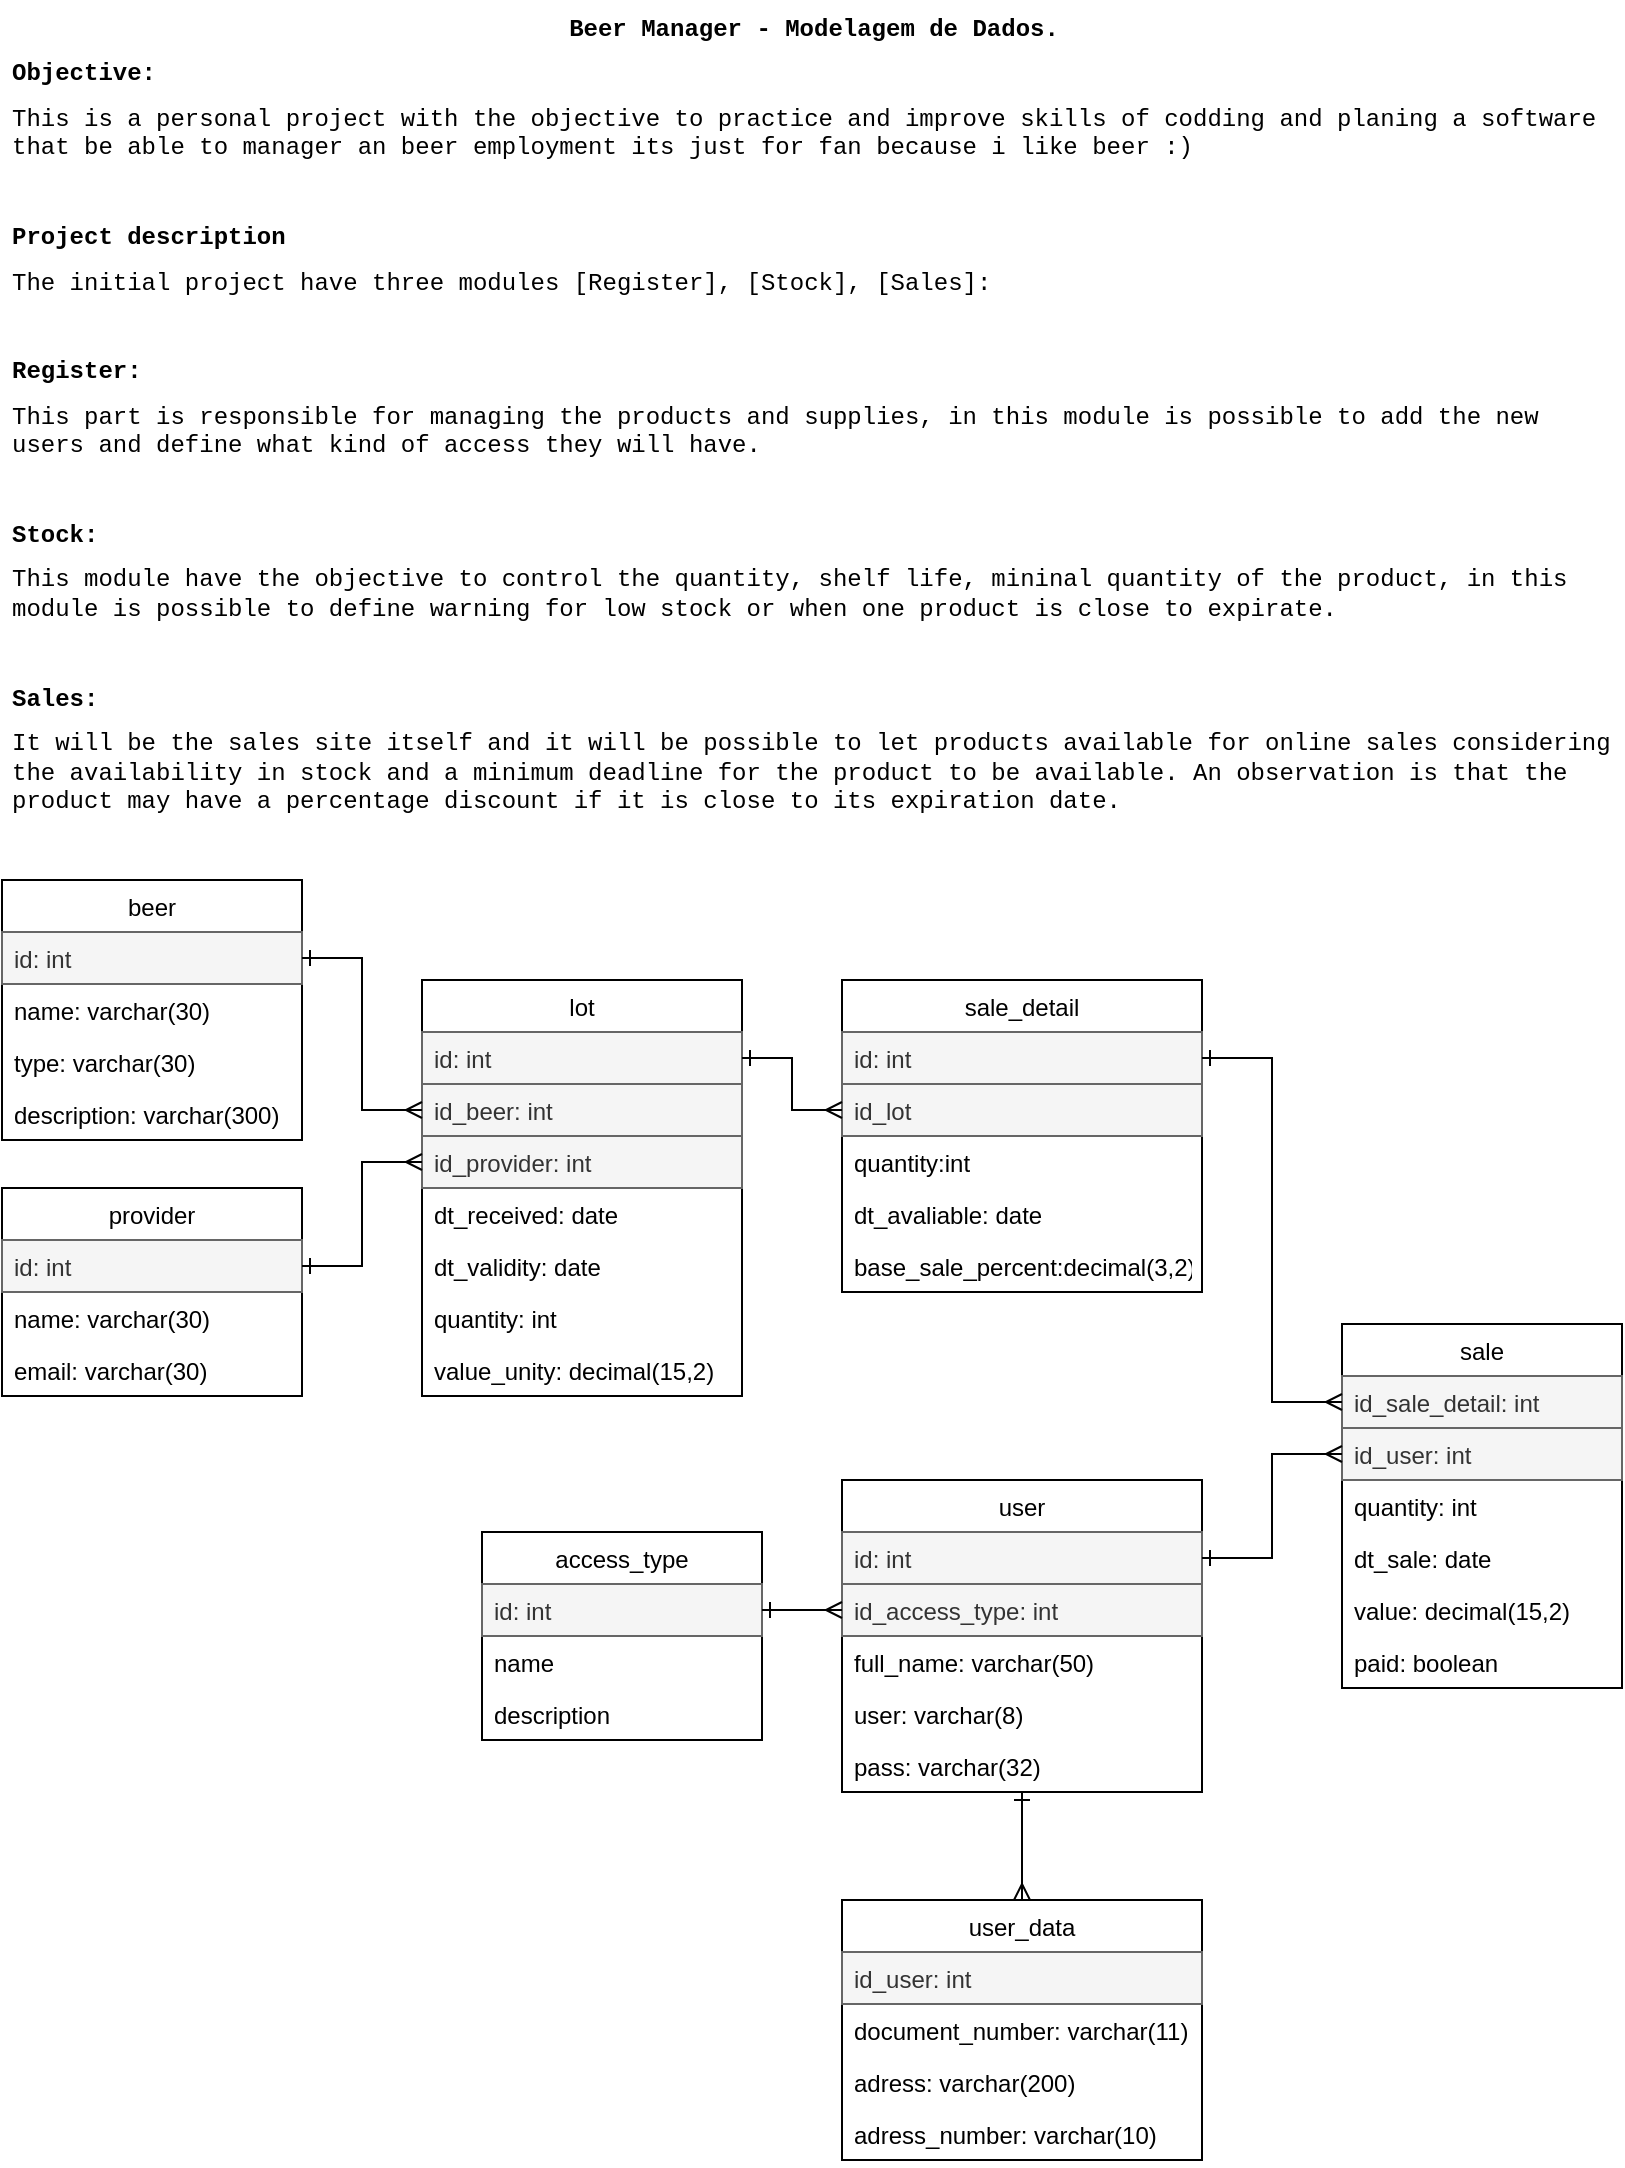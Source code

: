 <mxfile version="16.5.2" type="device"><diagram id="PSYAbnOFsdf5s4Mp5-Mc" name="Page-1"><mxGraphModel dx="1019" dy="533" grid="1" gridSize="10" guides="1" tooltips="1" connect="1" arrows="1" fold="1" page="1" pageScale="1" pageWidth="827" pageHeight="1169" math="0" shadow="0"><root><mxCell id="0"/><mxCell id="1" parent="0"/><mxCell id="6pkkc_WsakYaUjxMpcyN-16" value="beer" style="swimlane;fontStyle=0;childLayout=stackLayout;horizontal=1;startSize=26;fillColor=none;horizontalStack=0;resizeParent=1;resizeParentMax=0;resizeLast=0;collapsible=1;marginBottom=0;" parent="1" vertex="1"><mxGeometry x="10" y="440" width="150" height="130" as="geometry"/></mxCell><mxCell id="6pkkc_WsakYaUjxMpcyN-17" value="id: int" style="text;strokeColor=#666666;fillColor=#f5f5f5;align=left;verticalAlign=top;spacingLeft=4;spacingRight=4;overflow=hidden;rotatable=0;points=[[0,0.5],[1,0.5]];portConstraint=eastwest;fontColor=#333333;" parent="6pkkc_WsakYaUjxMpcyN-16" vertex="1"><mxGeometry y="26" width="150" height="26" as="geometry"/></mxCell><mxCell id="6pkkc_WsakYaUjxMpcyN-30" value="name: varchar(30)" style="text;strokeColor=none;fillColor=none;align=left;verticalAlign=top;spacingLeft=4;spacingRight=4;overflow=hidden;rotatable=0;points=[[0,0.5],[1,0.5]];portConstraint=eastwest;" parent="6pkkc_WsakYaUjxMpcyN-16" vertex="1"><mxGeometry y="52" width="150" height="26" as="geometry"/></mxCell><mxCell id="6pkkc_WsakYaUjxMpcyN-18" value="type: varchar(30)" style="text;strokeColor=none;fillColor=none;align=left;verticalAlign=top;spacingLeft=4;spacingRight=4;overflow=hidden;rotatable=0;points=[[0,0.5],[1,0.5]];portConstraint=eastwest;" parent="6pkkc_WsakYaUjxMpcyN-16" vertex="1"><mxGeometry y="78" width="150" height="26" as="geometry"/></mxCell><mxCell id="uw3EsB_Ctjlw4YhC1niQ-48" value="description: varchar(300)" style="text;strokeColor=none;fillColor=none;align=left;verticalAlign=top;spacingLeft=4;spacingRight=4;overflow=hidden;rotatable=0;points=[[0,0.5],[1,0.5]];portConstraint=eastwest;" vertex="1" parent="6pkkc_WsakYaUjxMpcyN-16"><mxGeometry y="104" width="150" height="26" as="geometry"/></mxCell><mxCell id="6pkkc_WsakYaUjxMpcyN-21" value="provider" style="swimlane;fontStyle=0;childLayout=stackLayout;horizontal=1;startSize=26;fillColor=none;horizontalStack=0;resizeParent=1;resizeParentMax=0;resizeLast=0;collapsible=1;marginBottom=0;" parent="1" vertex="1"><mxGeometry x="10" y="594" width="150" height="104" as="geometry"/></mxCell><mxCell id="6pkkc_WsakYaUjxMpcyN-22" value="id: int" style="text;strokeColor=#666666;fillColor=#f5f5f5;align=left;verticalAlign=top;spacingLeft=4;spacingRight=4;overflow=hidden;rotatable=0;points=[[0,0.5],[1,0.5]];portConstraint=eastwest;fontColor=#333333;" parent="6pkkc_WsakYaUjxMpcyN-21" vertex="1"><mxGeometry y="26" width="150" height="26" as="geometry"/></mxCell><mxCell id="6pkkc_WsakYaUjxMpcyN-29" value="name: varchar(30)" style="text;strokeColor=none;fillColor=none;align=left;verticalAlign=top;spacingLeft=4;spacingRight=4;overflow=hidden;rotatable=0;points=[[0,0.5],[1,0.5]];portConstraint=eastwest;" parent="6pkkc_WsakYaUjxMpcyN-21" vertex="1"><mxGeometry y="52" width="150" height="26" as="geometry"/></mxCell><mxCell id="6pkkc_WsakYaUjxMpcyN-23" value="email: varchar(30)" style="text;strokeColor=none;fillColor=none;align=left;verticalAlign=top;spacingLeft=4;spacingRight=4;overflow=hidden;rotatable=0;points=[[0,0.5],[1,0.5]];portConstraint=eastwest;" parent="6pkkc_WsakYaUjxMpcyN-21" vertex="1"><mxGeometry y="78" width="150" height="26" as="geometry"/></mxCell><mxCell id="6pkkc_WsakYaUjxMpcyN-31" value="lot" style="swimlane;fontStyle=0;childLayout=stackLayout;horizontal=1;startSize=26;fillColor=none;horizontalStack=0;resizeParent=1;resizeParentMax=0;resizeLast=0;collapsible=1;marginBottom=0;" parent="1" vertex="1"><mxGeometry x="220" y="490" width="160" height="208" as="geometry"/></mxCell><mxCell id="uw3EsB_Ctjlw4YhC1niQ-36" value="id: int" style="text;strokeColor=#666666;fillColor=#f5f5f5;align=left;verticalAlign=top;spacingLeft=4;spacingRight=4;overflow=hidden;rotatable=0;points=[[0,0.5],[1,0.5]];portConstraint=eastwest;fontColor=#333333;" vertex="1" parent="6pkkc_WsakYaUjxMpcyN-31"><mxGeometry y="26" width="160" height="26" as="geometry"/></mxCell><mxCell id="6pkkc_WsakYaUjxMpcyN-32" value="id_beer: int" style="text;strokeColor=#666666;fillColor=#f5f5f5;align=left;verticalAlign=top;spacingLeft=4;spacingRight=4;overflow=hidden;rotatable=0;points=[[0,0.5],[1,0.5]];portConstraint=eastwest;fontColor=#333333;" parent="6pkkc_WsakYaUjxMpcyN-31" vertex="1"><mxGeometry y="52" width="160" height="26" as="geometry"/></mxCell><mxCell id="6pkkc_WsakYaUjxMpcyN-35" value="id_provider: int" style="text;strokeColor=#666666;fillColor=#f5f5f5;align=left;verticalAlign=top;spacingLeft=4;spacingRight=4;overflow=hidden;rotatable=0;points=[[0,0.5],[1,0.5]];portConstraint=eastwest;fontColor=#333333;" parent="6pkkc_WsakYaUjxMpcyN-31" vertex="1"><mxGeometry y="78" width="160" height="26" as="geometry"/></mxCell><mxCell id="6pkkc_WsakYaUjxMpcyN-33" value="dt_received: date" style="text;strokeColor=none;fillColor=none;align=left;verticalAlign=top;spacingLeft=4;spacingRight=4;overflow=hidden;rotatable=0;points=[[0,0.5],[1,0.5]];portConstraint=eastwest;" parent="6pkkc_WsakYaUjxMpcyN-31" vertex="1"><mxGeometry y="104" width="160" height="26" as="geometry"/></mxCell><mxCell id="6pkkc_WsakYaUjxMpcyN-34" value="dt_validity: date" style="text;strokeColor=none;fillColor=none;align=left;verticalAlign=top;spacingLeft=4;spacingRight=4;overflow=hidden;rotatable=0;points=[[0,0.5],[1,0.5]];portConstraint=eastwest;" parent="6pkkc_WsakYaUjxMpcyN-31" vertex="1"><mxGeometry y="130" width="160" height="26" as="geometry"/></mxCell><mxCell id="6pkkc_WsakYaUjxMpcyN-38" value="quantity: int" style="text;strokeColor=none;fillColor=none;align=left;verticalAlign=top;spacingLeft=4;spacingRight=4;overflow=hidden;rotatable=0;points=[[0,0.5],[1,0.5]];portConstraint=eastwest;" parent="6pkkc_WsakYaUjxMpcyN-31" vertex="1"><mxGeometry y="156" width="160" height="26" as="geometry"/></mxCell><mxCell id="6pkkc_WsakYaUjxMpcyN-39" value="value_unity: decimal(15,2)" style="text;strokeColor=none;fillColor=none;align=left;verticalAlign=top;spacingLeft=4;spacingRight=4;overflow=hidden;rotatable=0;points=[[0,0.5],[1,0.5]];portConstraint=eastwest;" parent="6pkkc_WsakYaUjxMpcyN-31" vertex="1"><mxGeometry y="182" width="160" height="26" as="geometry"/></mxCell><mxCell id="6pkkc_WsakYaUjxMpcyN-36" style="edgeStyle=orthogonalEdgeStyle;rounded=0;orthogonalLoop=1;jettySize=auto;html=1;startArrow=ERone;startFill=0;endArrow=ERmany;endFill=0;" parent="1" source="6pkkc_WsakYaUjxMpcyN-22" target="6pkkc_WsakYaUjxMpcyN-35" edge="1"><mxGeometry relative="1" as="geometry"/></mxCell><mxCell id="6pkkc_WsakYaUjxMpcyN-37" style="edgeStyle=orthogonalEdgeStyle;rounded=0;orthogonalLoop=1;jettySize=auto;html=1;startArrow=ERone;startFill=0;endArrow=ERmany;endFill=0;" parent="1" source="6pkkc_WsakYaUjxMpcyN-17" target="6pkkc_WsakYaUjxMpcyN-32" edge="1"><mxGeometry relative="1" as="geometry"/></mxCell><mxCell id="uw3EsB_Ctjlw4YhC1niQ-19" value="" style="edgeStyle=orthogonalEdgeStyle;rounded=0;orthogonalLoop=1;jettySize=auto;html=1;startArrow=ERone;startFill=0;endArrow=ERmany;endFill=0;" edge="1" parent="1" source="uw3EsB_Ctjlw4YhC1niQ-1" target="uw3EsB_Ctjlw4YhC1niQ-13"><mxGeometry relative="1" as="geometry"/></mxCell><mxCell id="uw3EsB_Ctjlw4YhC1niQ-1" value="user" style="swimlane;fontStyle=0;childLayout=stackLayout;horizontal=1;startSize=26;fillColor=none;horizontalStack=0;resizeParent=1;resizeParentMax=0;resizeLast=0;collapsible=1;marginBottom=0;" vertex="1" parent="1"><mxGeometry x="430" y="740" width="180" height="156" as="geometry"/></mxCell><mxCell id="uw3EsB_Ctjlw4YhC1niQ-2" value="id: int" style="text;strokeColor=#666666;fillColor=#f5f5f5;align=left;verticalAlign=top;spacingLeft=4;spacingRight=4;overflow=hidden;rotatable=0;points=[[0,0.5],[1,0.5]];portConstraint=eastwest;fontColor=#333333;" vertex="1" parent="uw3EsB_Ctjlw4YhC1niQ-1"><mxGeometry y="26" width="180" height="26" as="geometry"/></mxCell><mxCell id="uw3EsB_Ctjlw4YhC1niQ-9" value="id_access_type: int" style="text;strokeColor=#666666;fillColor=#f5f5f5;align=left;verticalAlign=top;spacingLeft=4;spacingRight=4;overflow=hidden;rotatable=0;points=[[0,0.5],[1,0.5]];portConstraint=eastwest;fontColor=#333333;" vertex="1" parent="uw3EsB_Ctjlw4YhC1niQ-1"><mxGeometry y="52" width="180" height="26" as="geometry"/></mxCell><mxCell id="uw3EsB_Ctjlw4YhC1niQ-3" value="full_name: varchar(50)" style="text;strokeColor=none;fillColor=none;align=left;verticalAlign=top;spacingLeft=4;spacingRight=4;overflow=hidden;rotatable=0;points=[[0,0.5],[1,0.5]];portConstraint=eastwest;" vertex="1" parent="uw3EsB_Ctjlw4YhC1niQ-1"><mxGeometry y="78" width="180" height="26" as="geometry"/></mxCell><mxCell id="uw3EsB_Ctjlw4YhC1niQ-11" value="user: varchar(8)" style="text;strokeColor=none;fillColor=none;align=left;verticalAlign=top;spacingLeft=4;spacingRight=4;overflow=hidden;rotatable=0;points=[[0,0.5],[1,0.5]];portConstraint=eastwest;" vertex="1" parent="uw3EsB_Ctjlw4YhC1niQ-1"><mxGeometry y="104" width="180" height="26" as="geometry"/></mxCell><mxCell id="uw3EsB_Ctjlw4YhC1niQ-12" value="pass: varchar(32)" style="text;strokeColor=none;fillColor=none;align=left;verticalAlign=top;spacingLeft=4;spacingRight=4;overflow=hidden;rotatable=0;points=[[0,0.5],[1,0.5]];portConstraint=eastwest;" vertex="1" parent="uw3EsB_Ctjlw4YhC1niQ-1"><mxGeometry y="130" width="180" height="26" as="geometry"/></mxCell><mxCell id="uw3EsB_Ctjlw4YhC1niQ-5" value="access_type" style="swimlane;fontStyle=0;childLayout=stackLayout;horizontal=1;startSize=26;fillColor=none;horizontalStack=0;resizeParent=1;resizeParentMax=0;resizeLast=0;collapsible=1;marginBottom=0;" vertex="1" parent="1"><mxGeometry x="250" y="766" width="140" height="104" as="geometry"/></mxCell><mxCell id="uw3EsB_Ctjlw4YhC1niQ-6" value="id: int" style="text;strokeColor=#666666;fillColor=#f5f5f5;align=left;verticalAlign=top;spacingLeft=4;spacingRight=4;overflow=hidden;rotatable=0;points=[[0,0.5],[1,0.5]];portConstraint=eastwest;fontColor=#333333;" vertex="1" parent="uw3EsB_Ctjlw4YhC1niQ-5"><mxGeometry y="26" width="140" height="26" as="geometry"/></mxCell><mxCell id="uw3EsB_Ctjlw4YhC1niQ-7" value="name" style="text;strokeColor=none;fillColor=none;align=left;verticalAlign=top;spacingLeft=4;spacingRight=4;overflow=hidden;rotatable=0;points=[[0,0.5],[1,0.5]];portConstraint=eastwest;" vertex="1" parent="uw3EsB_Ctjlw4YhC1niQ-5"><mxGeometry y="52" width="140" height="26" as="geometry"/></mxCell><mxCell id="uw3EsB_Ctjlw4YhC1niQ-49" value="description" style="text;strokeColor=none;fillColor=none;align=left;verticalAlign=top;spacingLeft=4;spacingRight=4;overflow=hidden;rotatable=0;points=[[0,0.5],[1,0.5]];portConstraint=eastwest;" vertex="1" parent="uw3EsB_Ctjlw4YhC1niQ-5"><mxGeometry y="78" width="140" height="26" as="geometry"/></mxCell><mxCell id="uw3EsB_Ctjlw4YhC1niQ-10" style="edgeStyle=orthogonalEdgeStyle;rounded=0;orthogonalLoop=1;jettySize=auto;html=1;startArrow=ERone;startFill=0;endArrow=ERmany;endFill=0;" edge="1" parent="1" source="uw3EsB_Ctjlw4YhC1niQ-6" target="uw3EsB_Ctjlw4YhC1niQ-9"><mxGeometry relative="1" as="geometry"/></mxCell><mxCell id="uw3EsB_Ctjlw4YhC1niQ-13" value="user_data" style="swimlane;fontStyle=0;childLayout=stackLayout;horizontal=1;startSize=26;fillColor=none;horizontalStack=0;resizeParent=1;resizeParentMax=0;resizeLast=0;collapsible=1;marginBottom=0;" vertex="1" parent="1"><mxGeometry x="430" y="950" width="180" height="130" as="geometry"/></mxCell><mxCell id="uw3EsB_Ctjlw4YhC1niQ-14" value="id_user: int" style="text;strokeColor=#666666;fillColor=#f5f5f5;align=left;verticalAlign=top;spacingLeft=4;spacingRight=4;overflow=hidden;rotatable=0;points=[[0,0.5],[1,0.5]];portConstraint=eastwest;fontColor=#333333;" vertex="1" parent="uw3EsB_Ctjlw4YhC1niQ-13"><mxGeometry y="26" width="180" height="26" as="geometry"/></mxCell><mxCell id="uw3EsB_Ctjlw4YhC1niQ-15" value="document_number: varchar(11)" style="text;strokeColor=none;fillColor=none;align=left;verticalAlign=top;spacingLeft=4;spacingRight=4;overflow=hidden;rotatable=0;points=[[0,0.5],[1,0.5]];portConstraint=eastwest;" vertex="1" parent="uw3EsB_Ctjlw4YhC1niQ-13"><mxGeometry y="52" width="180" height="26" as="geometry"/></mxCell><mxCell id="uw3EsB_Ctjlw4YhC1niQ-16" value="adress: varchar(200)" style="text;strokeColor=none;fillColor=none;align=left;verticalAlign=top;spacingLeft=4;spacingRight=4;overflow=hidden;rotatable=0;points=[[0,0.5],[1,0.5]];portConstraint=eastwest;" vertex="1" parent="uw3EsB_Ctjlw4YhC1niQ-13"><mxGeometry y="78" width="180" height="26" as="geometry"/></mxCell><mxCell id="uw3EsB_Ctjlw4YhC1niQ-50" value="adress_number: varchar(10)" style="text;strokeColor=none;fillColor=none;align=left;verticalAlign=top;spacingLeft=4;spacingRight=4;overflow=hidden;rotatable=0;points=[[0,0.5],[1,0.5]];portConstraint=eastwest;" vertex="1" parent="uw3EsB_Ctjlw4YhC1niQ-13"><mxGeometry y="104" width="180" height="26" as="geometry"/></mxCell><mxCell id="uw3EsB_Ctjlw4YhC1niQ-20" value="sale" style="swimlane;fontStyle=0;childLayout=stackLayout;horizontal=1;startSize=26;fillColor=none;horizontalStack=0;resizeParent=1;resizeParentMax=0;resizeLast=0;collapsible=1;marginBottom=0;" vertex="1" parent="1"><mxGeometry x="680" y="662" width="140" height="182" as="geometry"/></mxCell><mxCell id="uw3EsB_Ctjlw4YhC1niQ-21" value="id_sale_detail: int" style="text;strokeColor=#666666;fillColor=#f5f5f5;align=left;verticalAlign=top;spacingLeft=4;spacingRight=4;overflow=hidden;rotatable=0;points=[[0,0.5],[1,0.5]];portConstraint=eastwest;fontColor=#333333;" vertex="1" parent="uw3EsB_Ctjlw4YhC1niQ-20"><mxGeometry y="26" width="140" height="26" as="geometry"/></mxCell><mxCell id="uw3EsB_Ctjlw4YhC1niQ-41" value="id_user: int" style="text;strokeColor=#666666;fillColor=#f5f5f5;align=left;verticalAlign=top;spacingLeft=4;spacingRight=4;overflow=hidden;rotatable=0;points=[[0,0.5],[1,0.5]];portConstraint=eastwest;fontColor=#333333;" vertex="1" parent="uw3EsB_Ctjlw4YhC1niQ-20"><mxGeometry y="52" width="140" height="26" as="geometry"/></mxCell><mxCell id="uw3EsB_Ctjlw4YhC1niQ-42" value="quantity: int" style="text;strokeColor=none;fillColor=none;align=left;verticalAlign=top;spacingLeft=4;spacingRight=4;overflow=hidden;rotatable=0;points=[[0,0.5],[1,0.5]];portConstraint=eastwest;" vertex="1" parent="uw3EsB_Ctjlw4YhC1niQ-20"><mxGeometry y="78" width="140" height="26" as="geometry"/></mxCell><mxCell id="uw3EsB_Ctjlw4YhC1niQ-23" value="dt_sale: date" style="text;strokeColor=none;fillColor=none;align=left;verticalAlign=top;spacingLeft=4;spacingRight=4;overflow=hidden;rotatable=0;points=[[0,0.5],[1,0.5]];portConstraint=eastwest;" vertex="1" parent="uw3EsB_Ctjlw4YhC1niQ-20"><mxGeometry y="104" width="140" height="26" as="geometry"/></mxCell><mxCell id="uw3EsB_Ctjlw4YhC1niQ-45" value="value: decimal(15,2)" style="text;strokeColor=none;fillColor=none;align=left;verticalAlign=top;spacingLeft=4;spacingRight=4;overflow=hidden;rotatable=0;points=[[0,0.5],[1,0.5]];portConstraint=eastwest;" vertex="1" parent="uw3EsB_Ctjlw4YhC1niQ-20"><mxGeometry y="130" width="140" height="26" as="geometry"/></mxCell><mxCell id="uw3EsB_Ctjlw4YhC1niQ-47" value="paid: boolean" style="text;strokeColor=none;fillColor=none;align=left;verticalAlign=top;spacingLeft=4;spacingRight=4;overflow=hidden;rotatable=0;points=[[0,0.5],[1,0.5]];portConstraint=eastwest;" vertex="1" parent="uw3EsB_Ctjlw4YhC1niQ-20"><mxGeometry y="156" width="140" height="26" as="geometry"/></mxCell><mxCell id="uw3EsB_Ctjlw4YhC1niQ-29" value="sale_detail" style="swimlane;fontStyle=0;childLayout=stackLayout;horizontal=1;startSize=26;fillColor=none;horizontalStack=0;resizeParent=1;resizeParentMax=0;resizeLast=0;collapsible=1;marginBottom=0;" vertex="1" parent="1"><mxGeometry x="430" y="490" width="180" height="156" as="geometry"/></mxCell><mxCell id="uw3EsB_Ctjlw4YhC1niQ-39" value="id: int" style="text;strokeColor=#666666;fillColor=#f5f5f5;align=left;verticalAlign=top;spacingLeft=4;spacingRight=4;overflow=hidden;rotatable=0;points=[[0,0.5],[1,0.5]];portConstraint=eastwest;fontColor=#333333;" vertex="1" parent="uw3EsB_Ctjlw4YhC1niQ-29"><mxGeometry y="26" width="180" height="26" as="geometry"/></mxCell><mxCell id="uw3EsB_Ctjlw4YhC1niQ-37" value="id_lot" style="text;strokeColor=#666666;fillColor=#f5f5f5;align=left;verticalAlign=top;spacingLeft=4;spacingRight=4;overflow=hidden;rotatable=0;points=[[0,0.5],[1,0.5]];portConstraint=eastwest;fontColor=#333333;" vertex="1" parent="uw3EsB_Ctjlw4YhC1niQ-29"><mxGeometry y="52" width="180" height="26" as="geometry"/></mxCell><mxCell id="uw3EsB_Ctjlw4YhC1niQ-30" value="quantity:int" style="text;strokeColor=none;fillColor=none;align=left;verticalAlign=top;spacingLeft=4;spacingRight=4;overflow=hidden;rotatable=0;points=[[0,0.5],[1,0.5]];portConstraint=eastwest;" vertex="1" parent="uw3EsB_Ctjlw4YhC1niQ-29"><mxGeometry y="78" width="180" height="26" as="geometry"/></mxCell><mxCell id="uw3EsB_Ctjlw4YhC1niQ-31" value="dt_avaliable: date" style="text;strokeColor=none;fillColor=none;align=left;verticalAlign=top;spacingLeft=4;spacingRight=4;overflow=hidden;rotatable=0;points=[[0,0.5],[1,0.5]];portConstraint=eastwest;" vertex="1" parent="uw3EsB_Ctjlw4YhC1niQ-29"><mxGeometry y="104" width="180" height="26" as="geometry"/></mxCell><mxCell id="uw3EsB_Ctjlw4YhC1niQ-35" value="base_sale_percent:decimal(3,2)" style="text;strokeColor=none;fillColor=none;align=left;verticalAlign=top;spacingLeft=4;spacingRight=4;overflow=hidden;rotatable=0;points=[[0,0.5],[1,0.5]];portConstraint=eastwest;" vertex="1" parent="uw3EsB_Ctjlw4YhC1niQ-29"><mxGeometry y="130" width="180" height="26" as="geometry"/></mxCell><mxCell id="uw3EsB_Ctjlw4YhC1niQ-38" style="edgeStyle=orthogonalEdgeStyle;rounded=0;orthogonalLoop=1;jettySize=auto;html=1;startArrow=ERone;startFill=0;endArrow=ERmany;endFill=0;" edge="1" parent="1" source="uw3EsB_Ctjlw4YhC1niQ-36" target="uw3EsB_Ctjlw4YhC1niQ-37"><mxGeometry relative="1" as="geometry"/></mxCell><mxCell id="uw3EsB_Ctjlw4YhC1niQ-43" style="edgeStyle=orthogonalEdgeStyle;rounded=0;orthogonalLoop=1;jettySize=auto;html=1;startArrow=ERone;startFill=0;endArrow=ERmany;endFill=0;" edge="1" parent="1" source="uw3EsB_Ctjlw4YhC1niQ-39" target="uw3EsB_Ctjlw4YhC1niQ-21"><mxGeometry relative="1" as="geometry"/></mxCell><mxCell id="uw3EsB_Ctjlw4YhC1niQ-44" style="edgeStyle=orthogonalEdgeStyle;rounded=0;orthogonalLoop=1;jettySize=auto;html=1;startArrow=ERone;startFill=0;endArrow=ERmany;endFill=0;" edge="1" parent="1" source="uw3EsB_Ctjlw4YhC1niQ-2" target="uw3EsB_Ctjlw4YhC1niQ-41"><mxGeometry relative="1" as="geometry"/></mxCell><mxCell id="uw3EsB_Ctjlw4YhC1niQ-54" value="&lt;h1 style=&quot;text-align: center&quot;&gt;Beer Manager - Modelagem de Dados.&lt;/h1&gt;&lt;h1&gt;Objective:&lt;/h1&gt;&lt;h1&gt;&lt;span style=&quot;font-weight: normal&quot;&gt;This is a personal project with the objective to practice and improve skills of codding and planing a software that be able to manager an beer employment its just for fan because i like beer :)&lt;/span&gt;&lt;/h1&gt;&lt;h1&gt;&lt;br&gt;&lt;/h1&gt;&lt;h1&gt;Project description&lt;/h1&gt;&lt;h1&gt;&lt;span style=&quot;font-weight: normal&quot;&gt;The initial project have three modules [Register], [Stock], [Sales]:&lt;/span&gt;&lt;/h1&gt;&lt;h1&gt;&lt;br&gt;&lt;/h1&gt;&lt;h1&gt;Register:&lt;/h1&gt;&lt;h1&gt;&lt;span style=&quot;font-weight: normal&quot;&gt;This part is responsible for managing the products and supplies, in this module is possible to add the new users and define what kind of access they will have.&lt;/span&gt;&lt;/h1&gt;&lt;h1&gt;&lt;br&gt;&lt;/h1&gt;&lt;h1&gt;Stock:&lt;/h1&gt;&lt;h1&gt;&lt;span style=&quot;font-weight: normal&quot;&gt;This module have the objective to control the quantity, shelf life, mininal quantity of the product, in this module is possible to define warning for low stock or when one product is close to expirate.&lt;/span&gt;&lt;/h1&gt;&lt;h1&gt;&lt;br&gt;&lt;/h1&gt;&lt;h1&gt;Sales:&lt;/h1&gt;&lt;h1&gt;&lt;span style=&quot;font-weight: normal&quot;&gt;It will be the sales site itself and it will be possible to let products available for online sales considering the availability in stock and a minimum deadline for the product to be available. An observation is that the product may have a percentage discount if it is close to its expiration date.&lt;/span&gt;&lt;/h1&gt;" style="text;html=1;strokeColor=none;fillColor=none;spacing=5;spacingTop=-20;whiteSpace=wrap;overflow=hidden;rounded=0;fontFamily=Courier New;fontSize=6;" vertex="1" parent="1"><mxGeometry x="10" y="10" width="810" height="410" as="geometry"/></mxCell></root></mxGraphModel></diagram></mxfile>